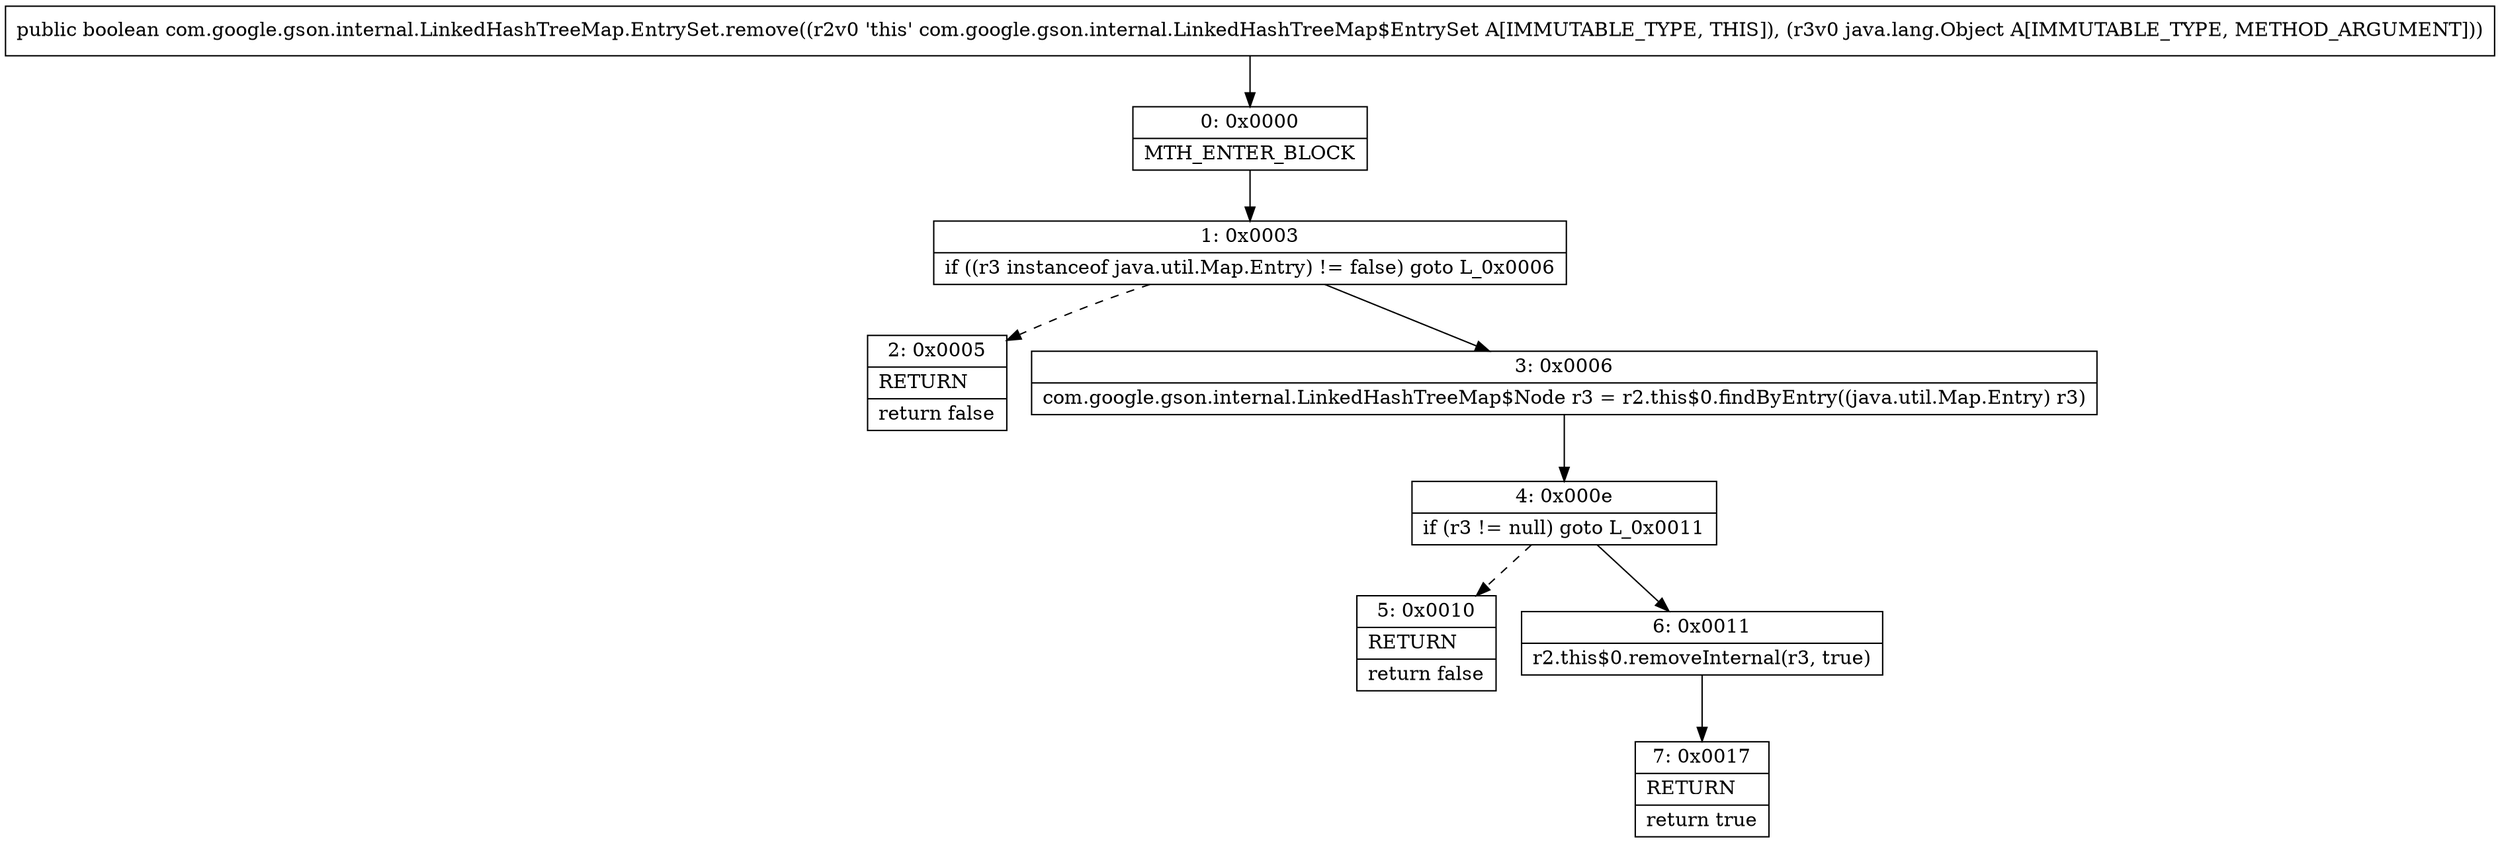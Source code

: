 digraph "CFG forcom.google.gson.internal.LinkedHashTreeMap.EntrySet.remove(Ljava\/lang\/Object;)Z" {
Node_0 [shape=record,label="{0\:\ 0x0000|MTH_ENTER_BLOCK\l}"];
Node_1 [shape=record,label="{1\:\ 0x0003|if ((r3 instanceof java.util.Map.Entry) != false) goto L_0x0006\l}"];
Node_2 [shape=record,label="{2\:\ 0x0005|RETURN\l|return false\l}"];
Node_3 [shape=record,label="{3\:\ 0x0006|com.google.gson.internal.LinkedHashTreeMap$Node r3 = r2.this$0.findByEntry((java.util.Map.Entry) r3)\l}"];
Node_4 [shape=record,label="{4\:\ 0x000e|if (r3 != null) goto L_0x0011\l}"];
Node_5 [shape=record,label="{5\:\ 0x0010|RETURN\l|return false\l}"];
Node_6 [shape=record,label="{6\:\ 0x0011|r2.this$0.removeInternal(r3, true)\l}"];
Node_7 [shape=record,label="{7\:\ 0x0017|RETURN\l|return true\l}"];
MethodNode[shape=record,label="{public boolean com.google.gson.internal.LinkedHashTreeMap.EntrySet.remove((r2v0 'this' com.google.gson.internal.LinkedHashTreeMap$EntrySet A[IMMUTABLE_TYPE, THIS]), (r3v0 java.lang.Object A[IMMUTABLE_TYPE, METHOD_ARGUMENT])) }"];
MethodNode -> Node_0;
Node_0 -> Node_1;
Node_1 -> Node_2[style=dashed];
Node_1 -> Node_3;
Node_3 -> Node_4;
Node_4 -> Node_5[style=dashed];
Node_4 -> Node_6;
Node_6 -> Node_7;
}

